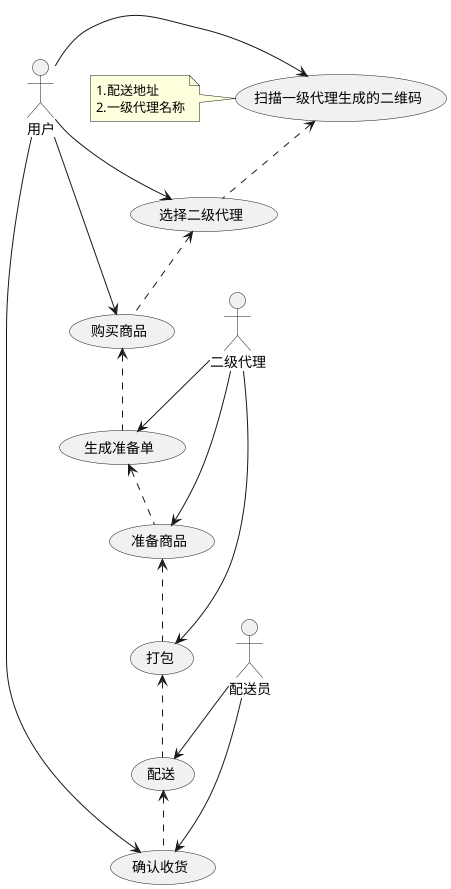 @startuml

用户 -> (扫描一级代理生成的二维码)
note left of (扫描一级代理生成的二维码)
1.配送地址
2.一级代理名称
end note

(扫描一级代理生成的二维码)<..(选择二级代理)
用户 -> (选择二级代理)
(选择二级代理)<..(购买商品)
用户 -> (购买商品)
(购买商品)<..(生成准备单)

二级代理 --> (生成准备单)
(生成准备单)<..(准备商品)
二级代理 --> (准备商品)
(准备商品)<..(打包)
二级代理 --> (打包)
配送员 --> (配送)
(打包)<..(配送)
(配送)<..(确认收货)
配送员 --> (确认收货)

用户 -> (确认收货)


@enduml